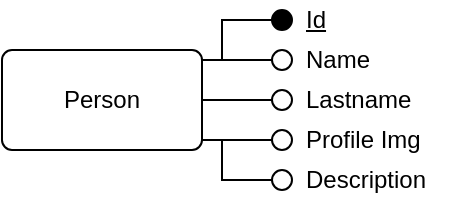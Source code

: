 <mxfile version="12.9.6" type="github">
  <diagram id="yY8FP1khCgJvJXXbFNSa" name="Page-1">
    <mxGraphModel dx="215" dy="158" grid="1" gridSize="10" guides="1" tooltips="1" connect="1" arrows="1" fold="1" page="1" pageScale="1" pageWidth="850" pageHeight="1100" math="0" shadow="0">
      <root>
        <mxCell id="0" />
        <mxCell id="1" parent="0" />
        <mxCell id="Hg1yuA1bv0Kx8vVud3k1-2" value="Person" style="rounded=1;arcSize=10;whiteSpace=wrap;html=1;align=center;" vertex="1" parent="1">
          <mxGeometry x="290" y="500" width="100" height="50" as="geometry" />
        </mxCell>
        <mxCell id="Hg1yuA1bv0Kx8vVud3k1-30" value="" style="endArrow=none;html=1;rounded=0;entryX=0;entryY=0.5;entryDx=0;entryDy=0;exitX=1.001;exitY=0.1;exitDx=0;exitDy=0;exitPerimeter=0;" edge="1" parent="1" source="Hg1yuA1bv0Kx8vVud3k1-2" target="Hg1yuA1bv0Kx8vVud3k1-6">
          <mxGeometry relative="1" as="geometry">
            <mxPoint x="280" y="580" as="sourcePoint" />
            <mxPoint x="410" y="480" as="targetPoint" />
            <Array as="points">
              <mxPoint x="400" y="505" />
              <mxPoint x="400" y="485" />
            </Array>
          </mxGeometry>
        </mxCell>
        <mxCell id="Hg1yuA1bv0Kx8vVud3k1-31" value="" style="group" vertex="1" connectable="0" parent="1">
          <mxGeometry x="425" y="475" width="45" height="20" as="geometry" />
        </mxCell>
        <mxCell id="Hg1yuA1bv0Kx8vVud3k1-9" value="&lt;u&gt;Id&lt;/u&gt;" style="text;html=1;align=left;verticalAlign=middle;resizable=0;points=[];autosize=1;" vertex="1" parent="Hg1yuA1bv0Kx8vVud3k1-31">
          <mxGeometry x="15" width="30" height="20" as="geometry" />
        </mxCell>
        <mxCell id="Hg1yuA1bv0Kx8vVud3k1-6" value="" style="ellipse;whiteSpace=wrap;html=1;aspect=fixed;fillColor=#000000;" vertex="1" parent="Hg1yuA1bv0Kx8vVud3k1-31">
          <mxGeometry y="5" width="10" height="10" as="geometry" />
        </mxCell>
        <mxCell id="Hg1yuA1bv0Kx8vVud3k1-32" value="" style="group" vertex="1" connectable="0" parent="1">
          <mxGeometry x="425" y="495" width="65" height="20" as="geometry" />
        </mxCell>
        <mxCell id="Hg1yuA1bv0Kx8vVud3k1-20" value="" style="ellipse;whiteSpace=wrap;html=1;aspect=fixed;" vertex="1" parent="Hg1yuA1bv0Kx8vVud3k1-32">
          <mxGeometry y="5" width="10" height="10" as="geometry" />
        </mxCell>
        <mxCell id="Hg1yuA1bv0Kx8vVud3k1-21" value="Name" style="text;html=1;align=left;verticalAlign=middle;resizable=0;points=[];autosize=1;" vertex="1" parent="Hg1yuA1bv0Kx8vVud3k1-32">
          <mxGeometry x="15" width="50" height="20" as="geometry" />
        </mxCell>
        <mxCell id="Hg1yuA1bv0Kx8vVud3k1-33" value="" style="group" vertex="1" connectable="0" parent="1">
          <mxGeometry x="425" y="515" width="85" height="20" as="geometry" />
        </mxCell>
        <mxCell id="Hg1yuA1bv0Kx8vVud3k1-23" value="" style="ellipse;whiteSpace=wrap;html=1;aspect=fixed;" vertex="1" parent="Hg1yuA1bv0Kx8vVud3k1-33">
          <mxGeometry y="5" width="10" height="10" as="geometry" />
        </mxCell>
        <mxCell id="Hg1yuA1bv0Kx8vVud3k1-24" value="Lastname" style="text;html=1;align=left;verticalAlign=middle;resizable=0;points=[];autosize=1;" vertex="1" parent="Hg1yuA1bv0Kx8vVud3k1-33">
          <mxGeometry x="15" width="70" height="20" as="geometry" />
        </mxCell>
        <mxCell id="Hg1yuA1bv0Kx8vVud3k1-37" value="" style="group" vertex="1" connectable="0" parent="1">
          <mxGeometry x="425" y="535" width="85" height="20" as="geometry" />
        </mxCell>
        <mxCell id="Hg1yuA1bv0Kx8vVud3k1-25" value="" style="ellipse;whiteSpace=wrap;html=1;aspect=fixed;" vertex="1" parent="Hg1yuA1bv0Kx8vVud3k1-37">
          <mxGeometry y="5" width="10" height="10" as="geometry" />
        </mxCell>
        <mxCell id="Hg1yuA1bv0Kx8vVud3k1-27" value="Profile Img" style="text;html=1;align=left;verticalAlign=middle;resizable=0;points=[];autosize=1;" vertex="1" parent="Hg1yuA1bv0Kx8vVud3k1-37">
          <mxGeometry x="15" width="70" height="20" as="geometry" />
        </mxCell>
        <mxCell id="Hg1yuA1bv0Kx8vVud3k1-38" value="" style="group" vertex="1" connectable="0" parent="1">
          <mxGeometry x="425" y="555" width="95" height="20" as="geometry" />
        </mxCell>
        <mxCell id="Hg1yuA1bv0Kx8vVud3k1-28" value="" style="ellipse;whiteSpace=wrap;html=1;aspect=fixed;" vertex="1" parent="Hg1yuA1bv0Kx8vVud3k1-38">
          <mxGeometry y="5" width="10" height="10" as="geometry" />
        </mxCell>
        <mxCell id="Hg1yuA1bv0Kx8vVud3k1-29" value="Description" style="text;html=1;align=left;verticalAlign=middle;resizable=0;points=[];autosize=1;" vertex="1" parent="Hg1yuA1bv0Kx8vVud3k1-38">
          <mxGeometry x="15" width="80" height="20" as="geometry" />
        </mxCell>
        <mxCell id="Hg1yuA1bv0Kx8vVud3k1-39" value="" style="endArrow=none;html=1;rounded=0;exitX=1.001;exitY=0.101;exitDx=0;exitDy=0;exitPerimeter=0;entryX=0;entryY=0.5;entryDx=0;entryDy=0;" edge="1" parent="1" source="Hg1yuA1bv0Kx8vVud3k1-2" target="Hg1yuA1bv0Kx8vVud3k1-20">
          <mxGeometry relative="1" as="geometry">
            <mxPoint x="400" y="520" as="sourcePoint" />
            <mxPoint x="424" y="505" as="targetPoint" />
            <Array as="points">
              <mxPoint x="400" y="505" />
            </Array>
          </mxGeometry>
        </mxCell>
        <mxCell id="Hg1yuA1bv0Kx8vVud3k1-43" value="" style="endArrow=none;html=1;rounded=0;exitX=1;exitY=0.5;exitDx=0;exitDy=0;entryX=0;entryY=0.5;entryDx=0;entryDy=0;" edge="1" parent="1" source="Hg1yuA1bv0Kx8vVud3k1-2" target="Hg1yuA1bv0Kx8vVud3k1-23">
          <mxGeometry relative="1" as="geometry">
            <mxPoint x="399.6" y="514.95" as="sourcePoint" />
            <mxPoint x="435.0" y="515" as="targetPoint" />
          </mxGeometry>
        </mxCell>
        <mxCell id="Hg1yuA1bv0Kx8vVud3k1-44" value="" style="endArrow=none;html=1;rounded=0;exitX=1;exitY=0.5;exitDx=0;exitDy=0;entryX=0;entryY=0.5;entryDx=0;entryDy=0;" edge="1" parent="1">
          <mxGeometry relative="1" as="geometry">
            <mxPoint x="390" y="544.96" as="sourcePoint" />
            <mxPoint x="425.0" y="544.96" as="targetPoint" />
          </mxGeometry>
        </mxCell>
        <mxCell id="Hg1yuA1bv0Kx8vVud3k1-45" value="" style="endArrow=none;html=1;rounded=0;entryX=0;entryY=0.5;entryDx=0;entryDy=0;exitX=1;exitY=0.899;exitDx=0;exitDy=0;exitPerimeter=0;" edge="1" parent="1" source="Hg1yuA1bv0Kx8vVud3k1-2" target="Hg1yuA1bv0Kx8vVud3k1-28">
          <mxGeometry relative="1" as="geometry">
            <mxPoint x="410" y="550" as="sourcePoint" />
            <mxPoint x="435.0" y="554.96" as="targetPoint" />
            <Array as="points">
              <mxPoint x="400" y="545" />
              <mxPoint x="400" y="565" />
            </Array>
          </mxGeometry>
        </mxCell>
      </root>
    </mxGraphModel>
  </diagram>
</mxfile>
